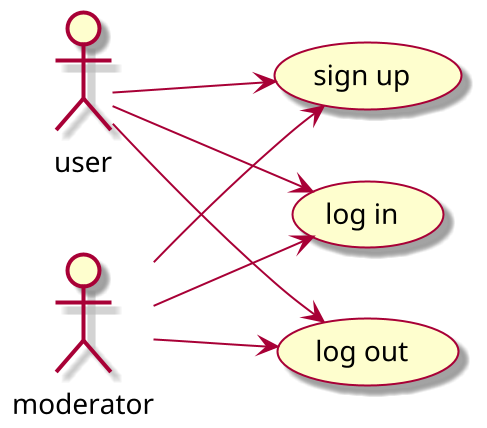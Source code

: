 @startuml
scale 2
skin rose
left to right direction

:user: --> (sign up)
:user: --> (log in)
:user: --> (log out)

:moderator: --> (sign up)
:moderator: --> (log in)
:moderator: --> (log out)

@enduml
